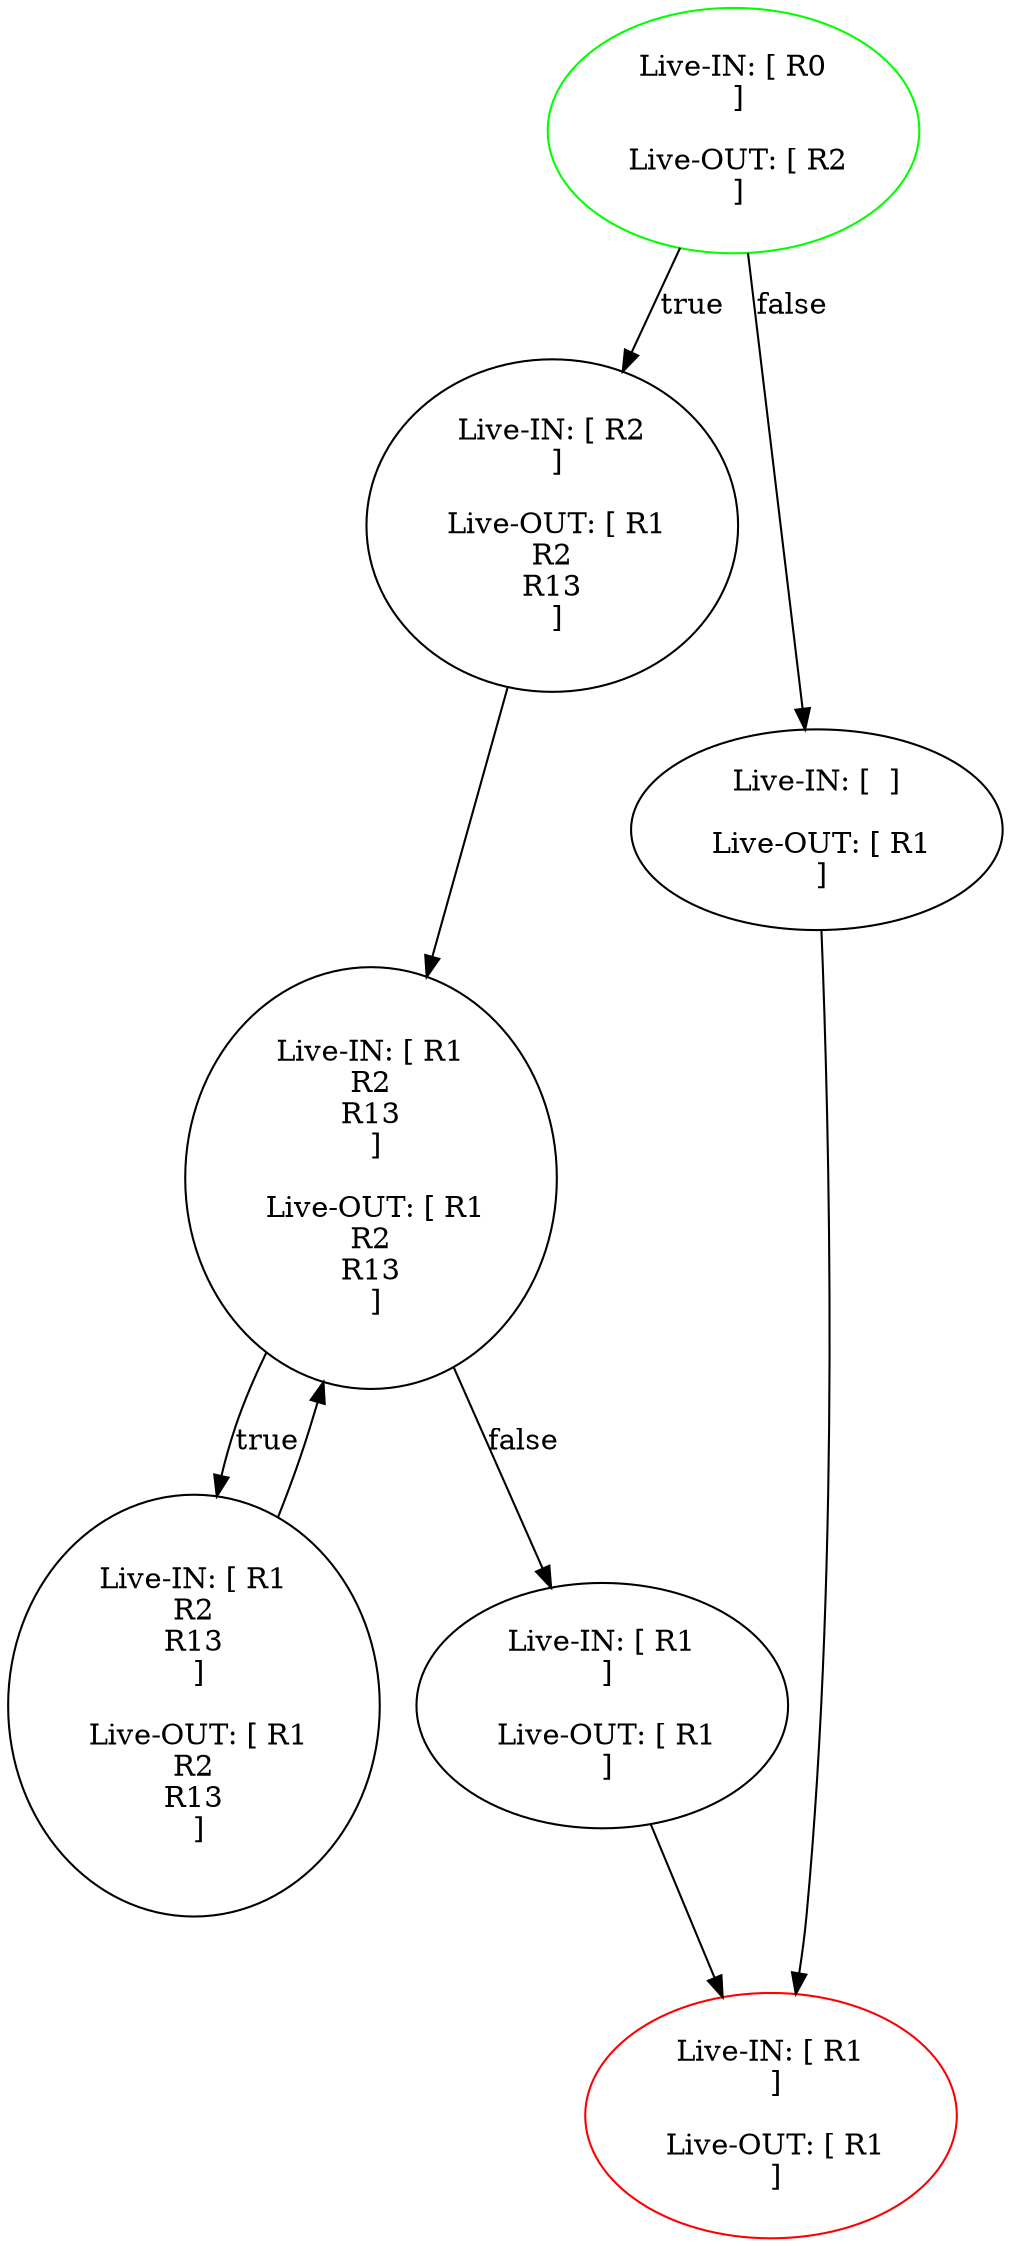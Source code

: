 digraph G {
  // Entry node
  0 [shape=ellipse, color=green];
  // Exit node
  6 [shape=ellipse, color=red];
  0 [label="Live-IN: [ R0\n ]
    \n Live-OUT: [ R2\n ]"];
  1 [label="Live-IN: [ R2\n ]
    \n Live-OUT: [ R1\nR2\nR13\n ]"];
  2 [label="Live-IN: [ R1\nR2\nR13\n ]
    \n Live-OUT: [ R1\nR2\nR13\n ]"];
  3 [label="Live-IN: [ R1\nR2\nR13\n ]
    \n Live-OUT: [ R1\nR2\nR13\n ]"];
  4 [label="Live-IN: [ R1\n ]
    \n Live-OUT: [ R1\n ]"];
  5 [label="Live-IN: [  ]
    \n Live-OUT: [ R1\n ]"];
  6 [label="Live-IN: [ R1\n ]
    \n Live-OUT: [ R1\n ]"];
0 -> 1 [label="true"];
0 -> 5 [label="false"];1 -> 2;
2 -> 3 [label="true"];
2 -> 4 [label="false"];3 -> 2;
4 -> 6;
5 -> 6;
}
